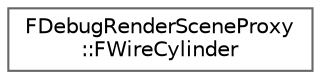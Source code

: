 digraph "Graphical Class Hierarchy"
{
 // INTERACTIVE_SVG=YES
 // LATEX_PDF_SIZE
  bgcolor="transparent";
  edge [fontname=Helvetica,fontsize=10,labelfontname=Helvetica,labelfontsize=10];
  node [fontname=Helvetica,fontsize=10,shape=box,height=0.2,width=0.4];
  rankdir="LR";
  Node0 [id="Node000000",label="FDebugRenderSceneProxy\l::FWireCylinder",height=0.2,width=0.4,color="grey40", fillcolor="white", style="filled",URL="$da/d2a/structFDebugRenderSceneProxy_1_1FWireCylinder.html",tooltip="Struct to hold info about cylinders to render."];
}
